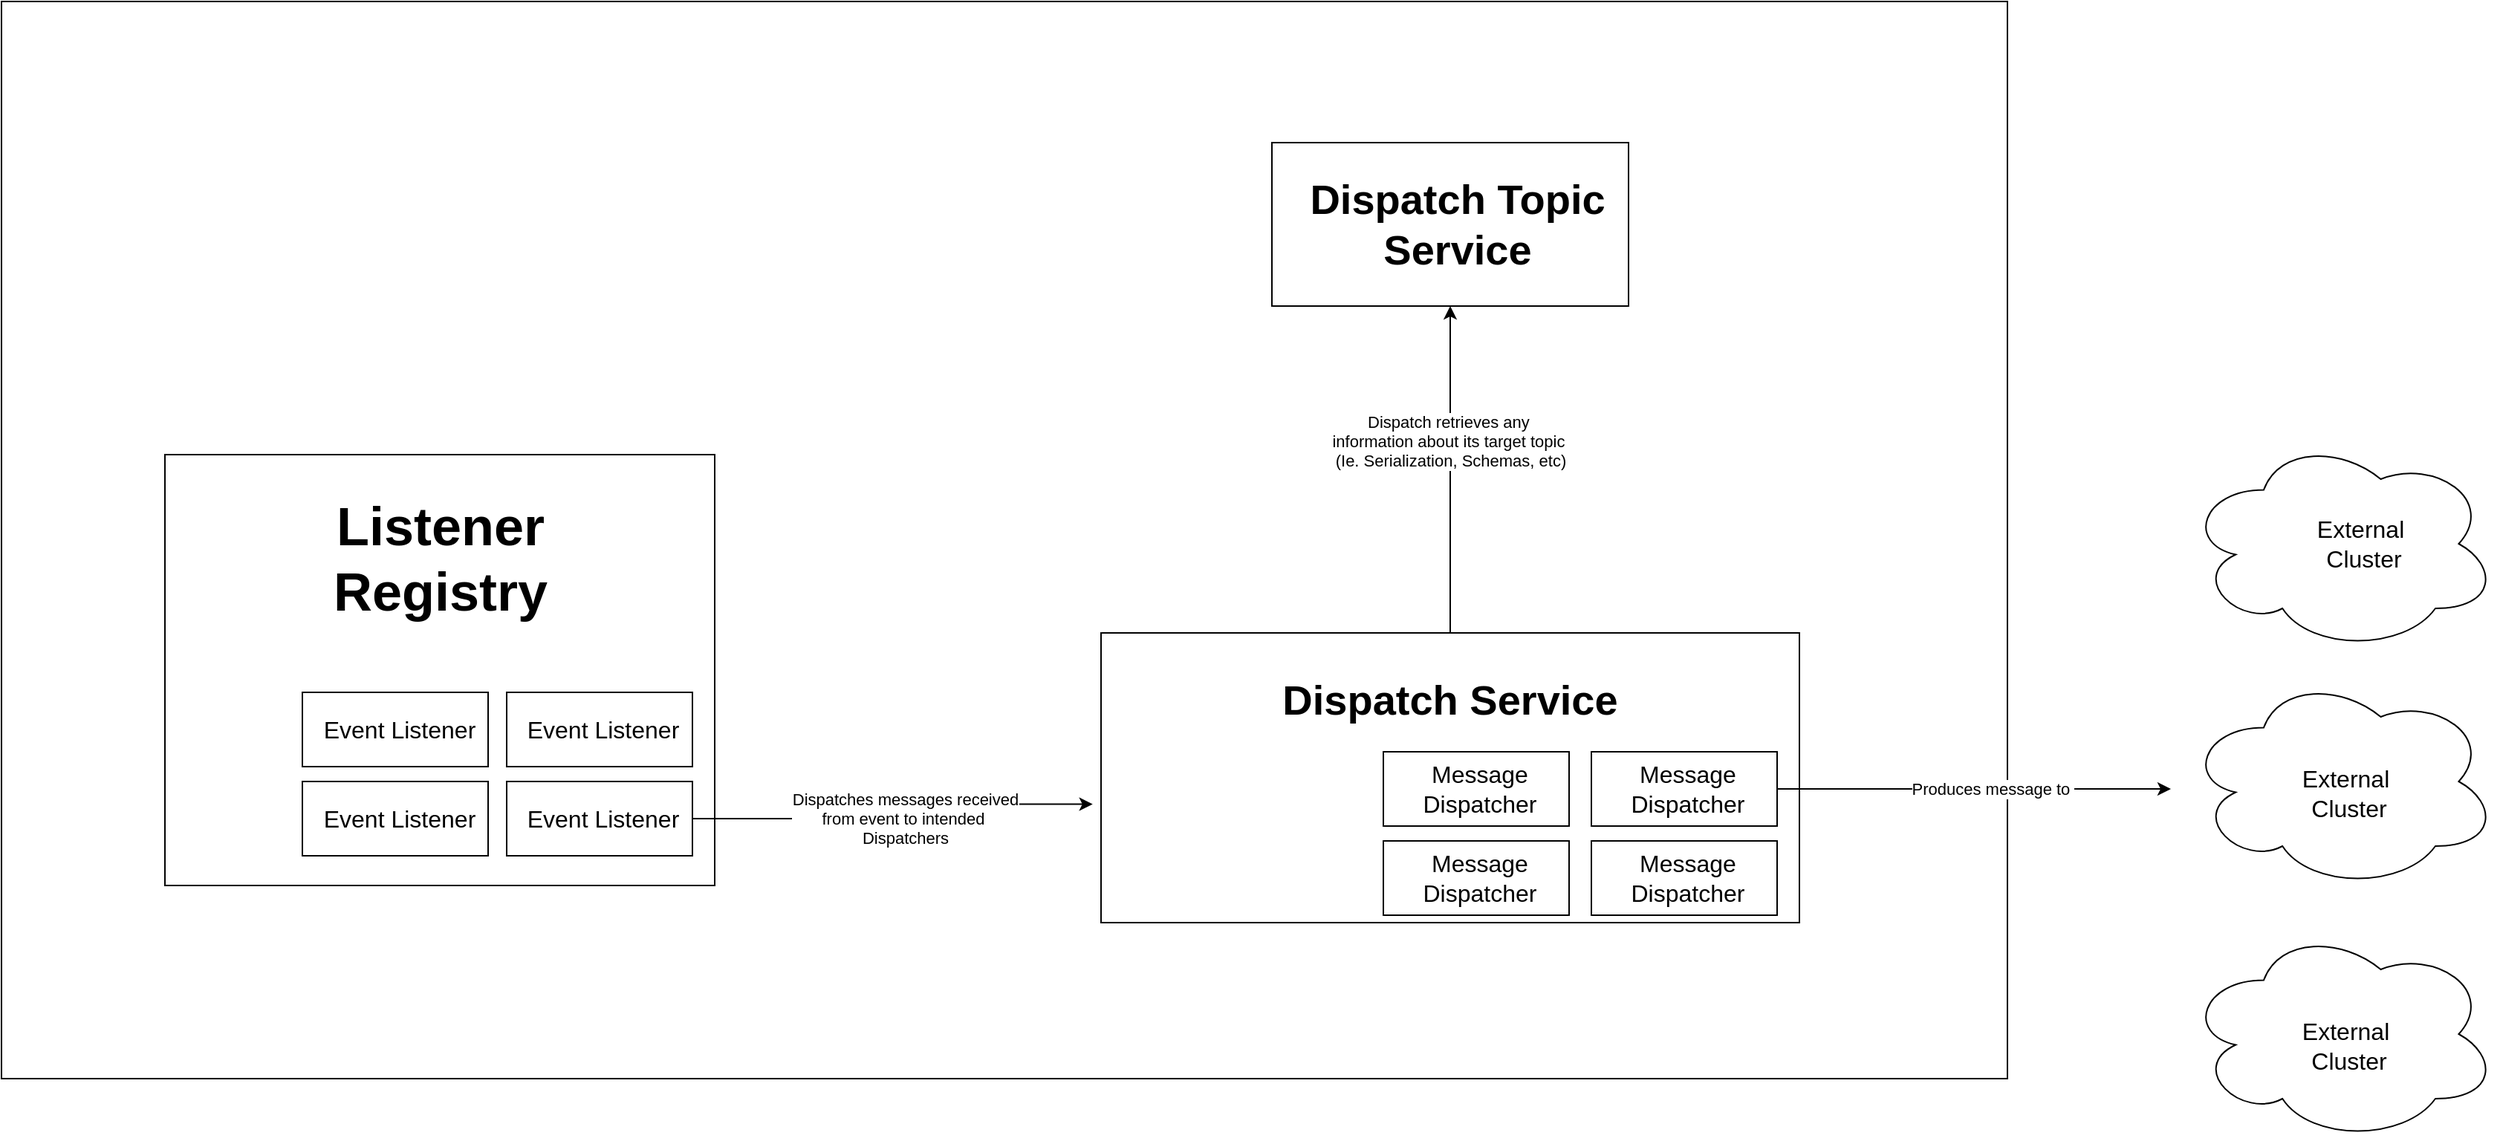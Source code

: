 <mxfile version="26.0.9">
  <diagram name="Page-1" id="OdXSMNV4L8bMfVPCa8dA">
    <mxGraphModel dx="3262" dy="1012" grid="1" gridSize="10" guides="1" tooltips="1" connect="1" arrows="1" fold="1" page="0" pageScale="1" pageWidth="827" pageHeight="1169" math="0" shadow="0">
      <root>
        <mxCell id="0" />
        <mxCell id="1" parent="0" />
        <mxCell id="jEhc6L0VSmhBpTyuSgvg-1" value="" style="whiteSpace=wrap;html=1;" vertex="1" parent="1">
          <mxGeometry x="-430" y="510" width="370" height="290" as="geometry" />
        </mxCell>
        <mxCell id="jEhc6L0VSmhBpTyuSgvg-2" value="Listener Registry" style="text;html=1;align=center;verticalAlign=middle;whiteSpace=wrap;rounded=0;fontSize=36;fontStyle=1" vertex="1" parent="1">
          <mxGeometry x="-337.5" y="530" width="185" height="100" as="geometry" />
        </mxCell>
        <mxCell id="jEhc6L0VSmhBpTyuSgvg-4" value="" style="whiteSpace=wrap;html=1;" vertex="1" parent="1">
          <mxGeometry x="-200" y="730" width="125" height="50" as="geometry" />
        </mxCell>
        <mxCell id="jEhc6L0VSmhBpTyuSgvg-5" value="Event Listener" style="text;html=1;align=center;verticalAlign=middle;whiteSpace=wrap;rounded=0;fontSize=16;fontStyle=0" vertex="1" parent="1">
          <mxGeometry x="-195" y="735" width="120" height="40" as="geometry" />
        </mxCell>
        <mxCell id="jEhc6L0VSmhBpTyuSgvg-6" value="" style="whiteSpace=wrap;html=1;" vertex="1" parent="1">
          <mxGeometry x="-337.5" y="730" width="125" height="50" as="geometry" />
        </mxCell>
        <mxCell id="jEhc6L0VSmhBpTyuSgvg-7" value="Event Listener" style="text;html=1;align=center;verticalAlign=middle;whiteSpace=wrap;rounded=0;fontSize=16;fontStyle=0" vertex="1" parent="1">
          <mxGeometry x="-332.5" y="735" width="120" height="40" as="geometry" />
        </mxCell>
        <mxCell id="jEhc6L0VSmhBpTyuSgvg-8" value="" style="whiteSpace=wrap;html=1;" vertex="1" parent="1">
          <mxGeometry x="-337.5" y="670" width="125" height="50" as="geometry" />
        </mxCell>
        <mxCell id="jEhc6L0VSmhBpTyuSgvg-9" value="Event Listener" style="text;html=1;align=center;verticalAlign=middle;whiteSpace=wrap;rounded=0;fontSize=16;fontStyle=0" vertex="1" parent="1">
          <mxGeometry x="-332.5" y="675" width="120" height="40" as="geometry" />
        </mxCell>
        <mxCell id="jEhc6L0VSmhBpTyuSgvg-10" value="" style="whiteSpace=wrap;html=1;" vertex="1" parent="1">
          <mxGeometry x="-200" y="670" width="125" height="50" as="geometry" />
        </mxCell>
        <mxCell id="jEhc6L0VSmhBpTyuSgvg-11" value="Event Listener" style="text;html=1;align=center;verticalAlign=middle;whiteSpace=wrap;rounded=0;fontSize=16;fontStyle=0" vertex="1" parent="1">
          <mxGeometry x="-195" y="675" width="120" height="40" as="geometry" />
        </mxCell>
        <mxCell id="jEhc6L0VSmhBpTyuSgvg-24" style="edgeStyle=orthogonalEdgeStyle;rounded=0;orthogonalLoop=1;jettySize=auto;html=1;exitX=0.5;exitY=0;exitDx=0;exitDy=0;entryX=0.5;entryY=1;entryDx=0;entryDy=0;" edge="1" parent="1" source="jEhc6L0VSmhBpTyuSgvg-15" target="jEhc6L0VSmhBpTyuSgvg-20">
          <mxGeometry relative="1" as="geometry">
            <mxPoint x="310" y="530" as="targetPoint" />
          </mxGeometry>
        </mxCell>
        <mxCell id="jEhc6L0VSmhBpTyuSgvg-25" value="Dispatch retrieves any&amp;nbsp;&lt;div&gt;information about its target topic&amp;nbsp;&lt;/div&gt;&lt;div&gt;(Ie. Serialization, Schemas, etc)&lt;/div&gt;" style="edgeLabel;html=1;align=center;verticalAlign=middle;resizable=0;points=[];" vertex="1" connectable="0" parent="jEhc6L0VSmhBpTyuSgvg-24">
          <mxGeometry x="0.308" y="-1" relative="1" as="geometry">
            <mxPoint x="-1" y="15" as="offset" />
          </mxGeometry>
        </mxCell>
        <mxCell id="jEhc6L0VSmhBpTyuSgvg-15" value="" style="whiteSpace=wrap;html=1;" vertex="1" parent="1">
          <mxGeometry x="200" y="630" width="470" height="195" as="geometry" />
        </mxCell>
        <mxCell id="jEhc6L0VSmhBpTyuSgvg-16" value="Dispatch Service" style="text;html=1;align=center;verticalAlign=middle;whiteSpace=wrap;rounded=0;fontSize=28;fontStyle=1" vertex="1" parent="1">
          <mxGeometry x="315" y="635" width="240" height="80" as="geometry" />
        </mxCell>
        <mxCell id="jEhc6L0VSmhBpTyuSgvg-20" value="" style="whiteSpace=wrap;html=1;" vertex="1" parent="1">
          <mxGeometry x="315" y="300" width="240" height="110" as="geometry" />
        </mxCell>
        <mxCell id="jEhc6L0VSmhBpTyuSgvg-21" value="Dispatch Topic Service" style="text;html=1;align=center;verticalAlign=middle;whiteSpace=wrap;rounded=0;fontSize=28;fontStyle=1" vertex="1" parent="1">
          <mxGeometry x="335" y="315" width="210" height="80" as="geometry" />
        </mxCell>
        <mxCell id="jEhc6L0VSmhBpTyuSgvg-22" style="edgeStyle=orthogonalEdgeStyle;rounded=0;orthogonalLoop=1;jettySize=auto;html=1;exitX=1;exitY=0.5;exitDx=0;exitDy=0;entryX=-0.012;entryY=0.591;entryDx=0;entryDy=0;entryPerimeter=0;" edge="1" parent="1" source="jEhc6L0VSmhBpTyuSgvg-5" target="jEhc6L0VSmhBpTyuSgvg-15">
          <mxGeometry relative="1" as="geometry" />
        </mxCell>
        <mxCell id="jEhc6L0VSmhBpTyuSgvg-23" value="Dispatches messages received&lt;div&gt;from event to intended&amp;nbsp;&lt;/div&gt;&lt;div&gt;Dispatchers&lt;/div&gt;" style="edgeLabel;html=1;align=center;verticalAlign=middle;resizable=0;points=[];" vertex="1" connectable="0" parent="jEhc6L0VSmhBpTyuSgvg-22">
          <mxGeometry x="-0.13" y="-1" relative="1" as="geometry">
            <mxPoint x="21" y="-1" as="offset" />
          </mxGeometry>
        </mxCell>
        <mxCell id="jEhc6L0VSmhBpTyuSgvg-31" value="" style="whiteSpace=wrap;html=1;" vertex="1" parent="1">
          <mxGeometry x="530" y="770" width="125" height="50" as="geometry" />
        </mxCell>
        <mxCell id="jEhc6L0VSmhBpTyuSgvg-32" value="Message Dispatcher" style="text;html=1;align=center;verticalAlign=middle;whiteSpace=wrap;rounded=0;fontSize=16;fontStyle=0" vertex="1" parent="1">
          <mxGeometry x="535" y="775" width="120" height="40" as="geometry" />
        </mxCell>
        <mxCell id="jEhc6L0VSmhBpTyuSgvg-33" value="" style="whiteSpace=wrap;html=1;" vertex="1" parent="1">
          <mxGeometry x="390" y="770" width="125" height="50" as="geometry" />
        </mxCell>
        <mxCell id="jEhc6L0VSmhBpTyuSgvg-34" value="Message Dispatcher" style="text;html=1;align=center;verticalAlign=middle;whiteSpace=wrap;rounded=0;fontSize=16;fontStyle=0" vertex="1" parent="1">
          <mxGeometry x="395" y="775" width="120" height="40" as="geometry" />
        </mxCell>
        <mxCell id="jEhc6L0VSmhBpTyuSgvg-35" value="" style="whiteSpace=wrap;html=1;" vertex="1" parent="1">
          <mxGeometry x="390" y="710" width="125" height="50" as="geometry" />
        </mxCell>
        <mxCell id="jEhc6L0VSmhBpTyuSgvg-36" value="Message Dispatcher" style="text;html=1;align=center;verticalAlign=middle;whiteSpace=wrap;rounded=0;fontSize=16;fontStyle=0" vertex="1" parent="1">
          <mxGeometry x="395" y="715" width="120" height="40" as="geometry" />
        </mxCell>
        <mxCell id="jEhc6L0VSmhBpTyuSgvg-37" value="" style="whiteSpace=wrap;html=1;" vertex="1" parent="1">
          <mxGeometry x="530" y="710" width="125" height="50" as="geometry" />
        </mxCell>
        <mxCell id="jEhc6L0VSmhBpTyuSgvg-39" value="" style="whiteSpace=wrap;html=1;fillColor=none;" vertex="1" parent="1">
          <mxGeometry x="-540" y="205" width="1350" height="725" as="geometry" />
        </mxCell>
        <mxCell id="jEhc6L0VSmhBpTyuSgvg-40" style="edgeStyle=orthogonalEdgeStyle;rounded=0;orthogonalLoop=1;jettySize=auto;html=1;" edge="1" parent="1" source="jEhc6L0VSmhBpTyuSgvg-38">
          <mxGeometry relative="1" as="geometry">
            <mxPoint x="920" y="735.0" as="targetPoint" />
          </mxGeometry>
        </mxCell>
        <mxCell id="jEhc6L0VSmhBpTyuSgvg-44" value="Produces message to&amp;nbsp;" style="edgeLabel;html=1;align=center;verticalAlign=middle;resizable=0;points=[];" vertex="1" connectable="0" parent="jEhc6L0VSmhBpTyuSgvg-40">
          <mxGeometry x="-0.174" y="1" relative="1" as="geometry">
            <mxPoint x="35" y="1" as="offset" />
          </mxGeometry>
        </mxCell>
        <mxCell id="jEhc6L0VSmhBpTyuSgvg-38" value="Message Dispatcher" style="text;html=1;align=center;verticalAlign=middle;whiteSpace=wrap;rounded=0;fontSize=16;fontStyle=0" vertex="1" parent="1">
          <mxGeometry x="535" y="715" width="120" height="40" as="geometry" />
        </mxCell>
        <mxCell id="jEhc6L0VSmhBpTyuSgvg-41" value="" style="ellipse;shape=cloud;whiteSpace=wrap;html=1;" vertex="1" parent="1">
          <mxGeometry x="930" y="497.5" width="210" height="145" as="geometry" />
        </mxCell>
        <mxCell id="jEhc6L0VSmhBpTyuSgvg-42" value="" style="ellipse;shape=cloud;whiteSpace=wrap;html=1;" vertex="1" parent="1">
          <mxGeometry x="930" y="657.5" width="210" height="145" as="geometry" />
        </mxCell>
        <mxCell id="jEhc6L0VSmhBpTyuSgvg-43" value="" style="ellipse;shape=cloud;whiteSpace=wrap;html=1;" vertex="1" parent="1">
          <mxGeometry x="930" y="827.5" width="210" height="145" as="geometry" />
        </mxCell>
        <mxCell id="jEhc6L0VSmhBpTyuSgvg-45" value="External&amp;nbsp;&lt;div&gt;Cluster&lt;/div&gt;" style="text;html=1;align=center;verticalAlign=middle;whiteSpace=wrap;rounded=0;fontSize=16;fontStyle=0" vertex="1" parent="1">
          <mxGeometry x="980" y="717.5" width="120" height="40" as="geometry" />
        </mxCell>
        <mxCell id="jEhc6L0VSmhBpTyuSgvg-46" value="External&amp;nbsp;&lt;div&gt;Cluster&lt;/div&gt;" style="text;html=1;align=center;verticalAlign=middle;whiteSpace=wrap;rounded=0;fontSize=16;fontStyle=0" vertex="1" parent="1">
          <mxGeometry x="990" y="550" width="120" height="40" as="geometry" />
        </mxCell>
        <mxCell id="jEhc6L0VSmhBpTyuSgvg-47" value="External&amp;nbsp;&lt;div&gt;Cluster&lt;/div&gt;" style="text;html=1;align=center;verticalAlign=middle;whiteSpace=wrap;rounded=0;fontSize=16;fontStyle=0" vertex="1" parent="1">
          <mxGeometry x="980" y="887.5" width="120" height="40" as="geometry" />
        </mxCell>
      </root>
    </mxGraphModel>
  </diagram>
</mxfile>
